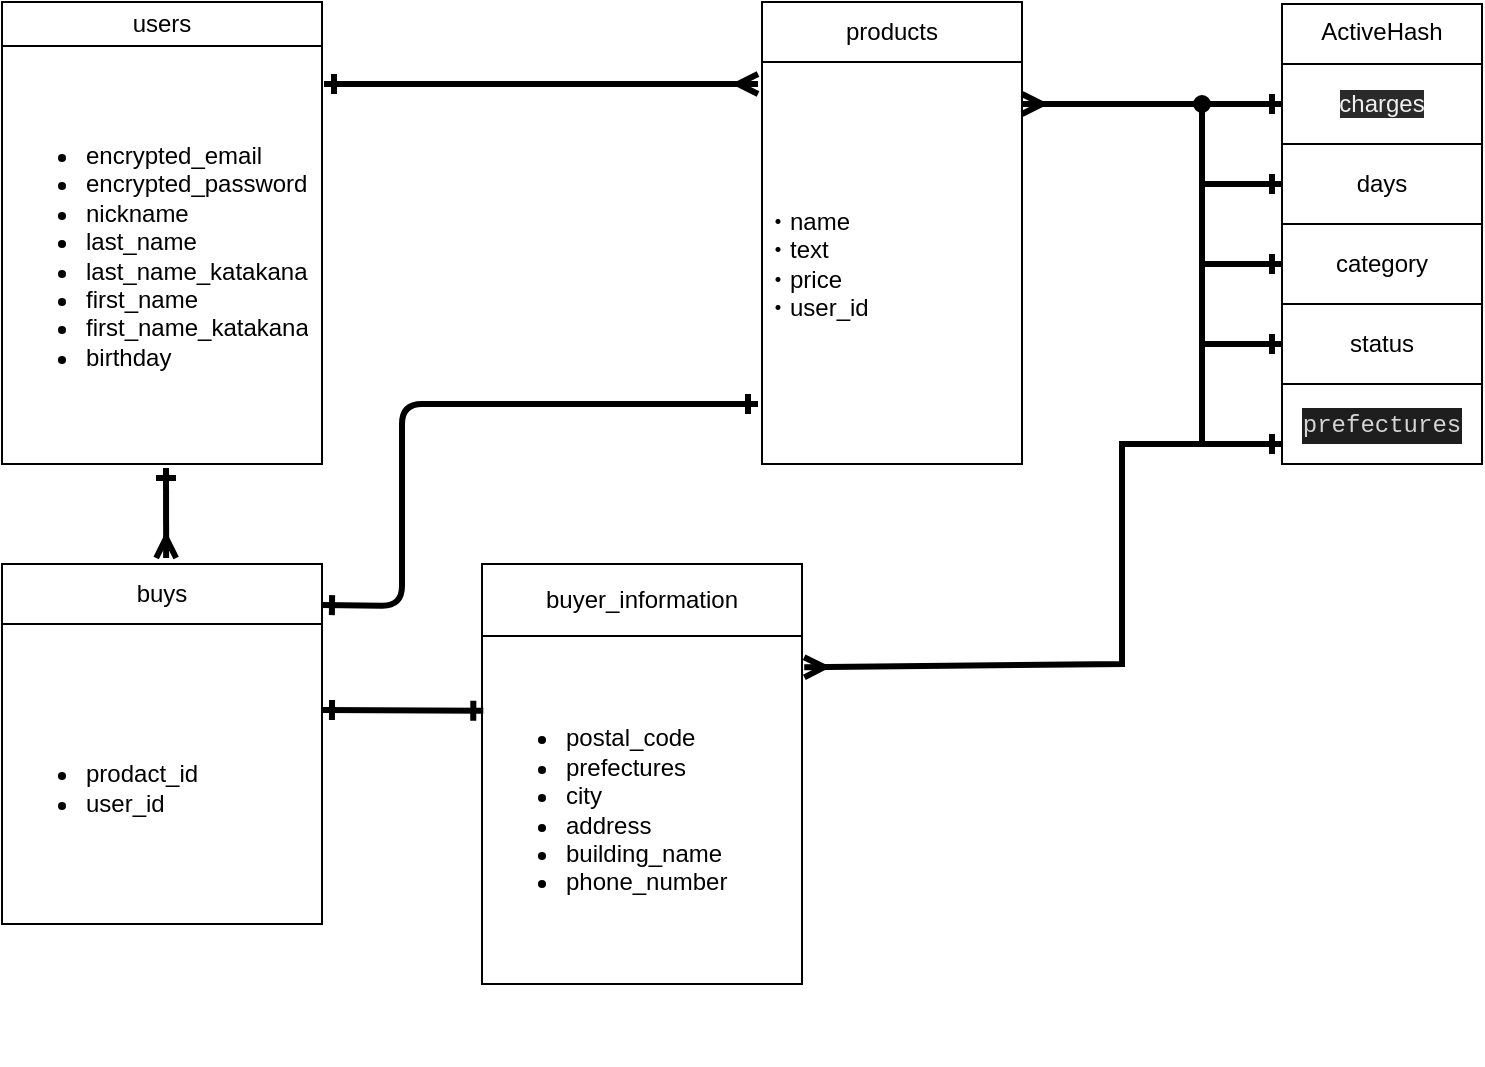 <mxfile version="13.10.0" type="embed">
    <diagram id="D8iwyfPVuVP7jHjBkO_9" name="ページ1">
        <mxGraphModel dx="877" dy="756" grid="1" gridSize="10" guides="1" tooltips="1" connect="1" arrows="1" fold="1" page="1" pageScale="1" pageWidth="827" pageHeight="1169" math="0" shadow="0">
            <root>
                <mxCell id="0"/>
                <mxCell id="1" parent="0"/>
                <mxCell id="9" value="" style="shape=table;html=1;whiteSpace=wrap;startSize=0;container=1;collapsible=0;childLayout=tableLayout;" parent="1" vertex="1">
                    <mxGeometry y="39" width="160" height="231" as="geometry"/>
                </mxCell>
                <mxCell id="10" value="" style="shape=partialRectangle;html=1;whiteSpace=wrap;collapsible=0;dropTarget=0;pointerEvents=0;fillColor=none;top=0;left=0;bottom=0;right=0;points=[[0,0.5],[1,0.5]];portConstraint=eastwest;" parent="9" vertex="1">
                    <mxGeometry width="160" height="22" as="geometry"/>
                </mxCell>
                <mxCell id="11" value="users" style="shape=partialRectangle;html=1;whiteSpace=wrap;connectable=0;overflow=hidden;fillColor=none;top=0;left=0;bottom=0;right=0;" parent="10" vertex="1">
                    <mxGeometry width="160" height="22" as="geometry"/>
                </mxCell>
                <mxCell id="12" value="" style="shape=partialRectangle;html=1;whiteSpace=wrap;collapsible=0;dropTarget=0;pointerEvents=0;fillColor=none;top=0;left=0;bottom=0;right=0;points=[[0,0.5],[1,0.5]];portConstraint=eastwest;" parent="9" vertex="1">
                    <mxGeometry y="22" width="160" height="209" as="geometry"/>
                </mxCell>
                <mxCell id="13" value="&lt;ul&gt;&lt;li&gt;encrypted_email&lt;/li&gt;&lt;li&gt;encrypted_password&lt;/li&gt;&lt;li&gt;nickname&lt;/li&gt;&lt;li&gt;last_name&lt;/li&gt;&lt;li&gt;last_name_katakana&lt;/li&gt;&lt;li&gt;first_name&lt;/li&gt;&lt;li&gt;first_name_katakana&lt;/li&gt;&lt;li&gt;birthday&lt;/li&gt;&lt;/ul&gt;" style="shape=partialRectangle;html=1;whiteSpace=wrap;connectable=0;overflow=hidden;fillColor=none;top=0;left=0;bottom=0;right=0;align=left;" parent="12" vertex="1">
                    <mxGeometry width="160" height="209" as="geometry"/>
                </mxCell>
                <mxCell id="14" value="" style="shape=partialRectangle;html=1;whiteSpace=wrap;collapsible=0;dropTarget=0;pointerEvents=0;fillColor=none;top=0;left=0;bottom=0;right=0;points=[[0,0.5],[1,0.5]];portConstraint=eastwest;" parent="1" vertex="1">
                    <mxGeometry x="90" y="50" width="140" height="20" as="geometry"/>
                </mxCell>
                <mxCell id="15" value="" style="shape=partialRectangle;html=1;whiteSpace=wrap;connectable=0;overflow=hidden;fillColor=none;top=0;left=0;bottom=0;right=0;" parent="14" vertex="1">
                    <mxGeometry width="140" height="20" as="geometry"/>
                </mxCell>
                <mxCell id="30" value="" style="shape=table;html=1;whiteSpace=wrap;startSize=0;container=1;collapsible=0;childLayout=tableLayout;" parent="1" vertex="1">
                    <mxGeometry y="320" width="160" height="180" as="geometry"/>
                </mxCell>
                <mxCell id="31" value="" style="shape=partialRectangle;html=1;whiteSpace=wrap;collapsible=0;dropTarget=0;pointerEvents=0;fillColor=none;top=0;left=0;bottom=0;right=0;points=[[0,0.5],[1,0.5]];portConstraint=eastwest;" parent="30" vertex="1">
                    <mxGeometry width="160" height="30" as="geometry"/>
                </mxCell>
                <mxCell id="32" value="buys" style="shape=partialRectangle;html=1;whiteSpace=wrap;connectable=0;overflow=hidden;fillColor=none;top=0;left=0;bottom=0;right=0;" parent="31" vertex="1">
                    <mxGeometry width="160" height="30" as="geometry"/>
                </mxCell>
                <mxCell id="33" value="" style="shape=partialRectangle;html=1;whiteSpace=wrap;collapsible=0;dropTarget=0;pointerEvents=0;fillColor=none;top=0;left=0;bottom=0;right=0;points=[[0,0.5],[1,0.5]];portConstraint=eastwest;" parent="30" vertex="1">
                    <mxGeometry y="30" width="160" height="150" as="geometry"/>
                </mxCell>
                <mxCell id="34" value="&lt;div&gt;&lt;br&gt;&lt;/div&gt;&lt;ul&gt;&lt;li&gt;prodact_id&lt;/li&gt;&lt;li&gt;user_id&lt;/li&gt;&lt;/ul&gt;" style="shape=partialRectangle;html=1;whiteSpace=wrap;connectable=0;overflow=hidden;fillColor=none;top=0;left=0;bottom=0;right=0;align=left;" parent="33" vertex="1">
                    <mxGeometry width="160" height="150" as="geometry"/>
                </mxCell>
                <mxCell id="35" value="" style="shape=table;html=1;whiteSpace=wrap;startSize=0;container=1;collapsible=0;childLayout=tableLayout;" parent="1" vertex="1">
                    <mxGeometry x="240" y="320" width="160" height="210" as="geometry"/>
                </mxCell>
                <mxCell id="36" value="" style="shape=partialRectangle;html=1;whiteSpace=wrap;collapsible=0;dropTarget=0;pointerEvents=0;fillColor=none;top=0;left=0;bottom=0;right=0;points=[[0,0.5],[1,0.5]];portConstraint=eastwest;" parent="35" vertex="1">
                    <mxGeometry width="160" height="36" as="geometry"/>
                </mxCell>
                <mxCell id="37" value="buyer_information" style="shape=partialRectangle;html=1;whiteSpace=wrap;connectable=0;overflow=hidden;fillColor=none;top=0;left=0;bottom=0;right=0;" parent="36" vertex="1">
                    <mxGeometry width="160" height="36" as="geometry"/>
                </mxCell>
                <mxCell id="38" value="" style="shape=partialRectangle;html=1;whiteSpace=wrap;collapsible=0;dropTarget=0;pointerEvents=0;fillColor=none;top=0;left=0;bottom=0;right=0;points=[[0,0.5],[1,0.5]];portConstraint=eastwest;" parent="35" vertex="1">
                    <mxGeometry y="36" width="160" height="174" as="geometry"/>
                </mxCell>
                <mxCell id="39" value="&lt;ul&gt;&lt;li&gt;postal_code&lt;/li&gt;&lt;li&gt;prefectures&lt;/li&gt;&lt;li&gt;city&lt;/li&gt;&lt;li&gt;address&lt;/li&gt;&lt;li&gt;building_name&lt;/li&gt;&lt;li&gt;phone_number&lt;/li&gt;&lt;/ul&gt;" style="shape=partialRectangle;html=1;whiteSpace=wrap;connectable=0;overflow=hidden;fillColor=none;top=0;left=0;bottom=0;right=0;align=left;" parent="38" vertex="1">
                    <mxGeometry width="160" height="174" as="geometry"/>
                </mxCell>
                <mxCell id="42" value="" style="fontSize=12;html=1;endArrow=ERone;startArrow=ERone;strokeWidth=3;entryX=0.004;entryY=0.215;entryDx=0;entryDy=0;entryPerimeter=0;endFill=0;startFill=0;" parent="1" target="38" edge="1">
                    <mxGeometry width="100" height="100" relative="1" as="geometry">
                        <mxPoint x="160" y="393" as="sourcePoint"/>
                        <mxPoint x="300" y="420" as="targetPoint"/>
                    </mxGeometry>
                </mxCell>
                <mxCell id="49" style="edgeStyle=none;rounded=0;orthogonalLoop=1;jettySize=auto;html=1;exitX=0.5;exitY=1;exitDx=0;exitDy=0;startArrow=ERone;startFill=0;endArrow=ERmany;endFill=0;strokeWidth=3;" parent="1" edge="1">
                    <mxGeometry relative="1" as="geometry">
                        <mxPoint x="320" y="560" as="sourcePoint"/>
                        <mxPoint x="320" y="560" as="targetPoint"/>
                    </mxGeometry>
                </mxCell>
                <mxCell id="78" value="" style="edgeStyle=entityRelationEdgeStyle;fontSize=12;html=1;endArrow=ERmany;startArrow=ERone;strokeWidth=3;endFill=0;startFill=0;" parent="1" edge="1">
                    <mxGeometry width="100" height="100" relative="1" as="geometry">
                        <mxPoint x="161" y="80" as="sourcePoint"/>
                        <mxPoint x="378" y="80" as="targetPoint"/>
                    </mxGeometry>
                </mxCell>
                <mxCell id="80" value="" style="shape=table;html=1;whiteSpace=wrap;startSize=0;container=1;collapsible=0;childLayout=tableLayout;" parent="1" vertex="1">
                    <mxGeometry x="380" y="39" width="130" height="231" as="geometry"/>
                </mxCell>
                <mxCell id="81" value="" style="shape=partialRectangle;html=1;whiteSpace=wrap;collapsible=0;dropTarget=0;pointerEvents=0;fillColor=none;top=0;left=0;bottom=0;right=0;points=[[0,0.5],[1,0.5]];portConstraint=eastwest;" parent="80" vertex="1">
                    <mxGeometry width="130" height="30" as="geometry"/>
                </mxCell>
                <mxCell id="82" value="products" style="shape=partialRectangle;html=1;whiteSpace=wrap;connectable=0;overflow=hidden;fillColor=none;top=0;left=0;bottom=0;right=0;" parent="81" vertex="1">
                    <mxGeometry width="130" height="30" as="geometry"/>
                </mxCell>
                <mxCell id="83" value="" style="shape=partialRectangle;html=1;whiteSpace=wrap;collapsible=0;dropTarget=0;pointerEvents=0;fillColor=none;top=0;left=0;bottom=0;right=0;points=[[0,0.5],[1,0.5]];portConstraint=eastwest;" parent="80" vertex="1">
                    <mxGeometry y="30" width="130" height="201" as="geometry"/>
                </mxCell>
                <mxCell id="84" value="&lt;span&gt;・name&lt;/span&gt;&lt;br&gt;&lt;span&gt;・text&lt;/span&gt;&lt;br&gt;&lt;span&gt;・price&lt;/span&gt;&lt;div style=&quot;display: inline&quot;&gt;&lt;span&gt;&lt;br&gt;&lt;/span&gt;・user_id&lt;span&gt;&lt;br&gt;&lt;/span&gt;&lt;/div&gt;&lt;span style=&quot;color: rgba(0 , 0 , 0 , 0) ; font-family: monospace ; font-size: 0px&quot;&gt;&lt;ul&gt;&lt;li&gt;&lt;span style=&quot;color: rgba(0 , 0 , 0 , 0) ; font-family: monospace ; font-size: 0px&quot;&gt;&lt;div&gt;&lt;span&gt;%3CmxGraphModel%3E%3Croot%3E%3CmxCell%20id%3D%220%22%2F%3E%3CmxCell%20id%3D%221%22%20parent%3D%220%22%2F%3E%3CmxCell%20id%3D%222%22%20value%3D%22%22%20style%3D%22edgeStyle%3DentityRelationEdgeStyle%3BfontSize%3D12%3Bhtml%3D1%3BendArrow%3DERone%3BstartArrow%3DERmany%3BstrokeWidth%3D3%3BendFill%3D0%3BstartFill%3D0%3B%22%20edge%3D%221%22%20parent%3D%221%22%3E%3CmxGeometry%20width%3D%22100%22%20height%3D%22100%22%20relative%3D%221%22%20as%3D%22geometry%22%3E%3CmxPoint%20x%3D%22360.0%22%20y%3D%22110%22%20as%3D%22sourcePoint%22%2F%3E%3CmxPoint%20x%3D%22400.0%22%20y%3D%22110.34%22%20as%3D%22targetPoint%22%2F%3E%3C%2FmxGeometry%3E%3C%2FmxCell%3E%3C%2Froot%3E%3C%2FmxGraphModel%3E&lt;/span&gt;&lt;/div&gt;&lt;/span&gt;&lt;/li&gt;&lt;/ul&gt;&lt;/span&gt;" style="shape=partialRectangle;html=1;whiteSpace=wrap;connectable=0;overflow=hidden;fillColor=none;top=0;left=0;bottom=0;right=0;align=left;" parent="83" vertex="1">
                    <mxGeometry width="130" height="201" as="geometry"/>
                </mxCell>
                <mxCell id="115" value="" style="fontSize=12;html=1;endArrow=ERone;startArrow=ERone;strokeWidth=3;endFill=0;startFill=0;" edge="1" parent="1">
                    <mxGeometry width="100" height="100" relative="1" as="geometry">
                        <mxPoint x="160" y="340.5" as="sourcePoint"/>
                        <mxPoint x="378" y="240" as="targetPoint"/>
                        <Array as="points">
                            <mxPoint x="200" y="341"/>
                            <mxPoint x="200" y="240"/>
                            <mxPoint x="350" y="240"/>
                        </Array>
                    </mxGeometry>
                </mxCell>
                <mxCell id="116" value="" style="fontSize=12;html=1;endArrow=ERmany;startArrow=ERone;strokeWidth=3;entryX=0.513;entryY=-0.1;entryDx=0;entryDy=0;entryPerimeter=0;endFill=0;startFill=0;" edge="1" parent="1" target="31">
                    <mxGeometry width="100" height="100" relative="1" as="geometry">
                        <mxPoint x="82" y="272" as="sourcePoint"/>
                        <mxPoint x="120.32" y="290.605" as="targetPoint"/>
                    </mxGeometry>
                </mxCell>
                <mxCell id="127" value="" style="edgeStyle=entityRelationEdgeStyle;fontSize=12;html=1;endArrow=oval;startArrow=ERmany;strokeWidth=3;endFill=1;startFill=0;" edge="1" parent="1">
                    <mxGeometry width="100" height="100" relative="1" as="geometry">
                        <mxPoint x="510" y="90" as="sourcePoint"/>
                        <mxPoint x="600" y="90" as="targetPoint"/>
                    </mxGeometry>
                </mxCell>
                <mxCell id="135" value="" style="group" vertex="1" connectable="0" parent="1">
                    <mxGeometry x="640" y="40" width="100" height="230" as="geometry"/>
                </mxCell>
                <mxCell id="134" value="ActiveHash" style="whiteSpace=wrap;html=1;align=center;verticalAlign=top;" vertex="1" parent="135">
                    <mxGeometry width="100" height="230" as="geometry"/>
                </mxCell>
                <mxCell id="130" value="days" style="whiteSpace=wrap;html=1;align=center;" vertex="1" parent="135">
                    <mxGeometry y="70" width="100" height="40" as="geometry"/>
                </mxCell>
                <mxCell id="131" value="category&lt;span style=&quot;color: rgba(0 , 0 , 0 , 0) ; font-family: monospace ; font-size: 0px&quot;&gt;%3CmxGraphModel%3E%3Croot%3E%3CmxCell%20id%3D%220%22%2F%3E%3CmxCell%20id%3D%221%22%20parent%3D%220%22%2F%3E%3CmxCell%20id%3D%222%22%20value%3D%22days%22%20style%3D%22whiteSpace%3Dwrap%3Bhtml%3D1%3Balign%3Dcenter%3B%22%20vertex%3D%221%22%20parent%3D%221%22%3E%3CmxGeometry%20x%3D%22600%22%20y%3D%22280%22%20width%3D%22100%22%20height%3D%2240%22%20as%3D%22geometry%22%2F%3E%3C%2FmxCell%3E%3C%2Froot%3E%3C%2FmxGraphModel%3E&lt;/span&gt;" style="whiteSpace=wrap;html=1;align=center;" vertex="1" parent="135">
                    <mxGeometry y="110" width="100" height="40" as="geometry"/>
                </mxCell>
                <mxCell id="132" value="status" style="whiteSpace=wrap;html=1;align=center;" vertex="1" parent="135">
                    <mxGeometry y="150" width="100" height="40" as="geometry"/>
                </mxCell>
                <mxCell id="133" value="&lt;meta charset=&quot;utf-8&quot;&gt;&lt;span style=&quot;color: rgb(240, 240, 240); font-size: 12px; font-style: normal; font-weight: 400; letter-spacing: normal; text-align: left; text-indent: 0px; text-transform: none; word-spacing: 0px; background-color: rgb(42, 42, 42); font-family: helvetica;&quot;&gt;c&lt;/span&gt;&lt;span style=&quot;color: rgb(240, 240, 240); font-family: helvetica; font-size: 12px; font-style: normal; font-weight: 400; letter-spacing: normal; text-align: left; text-indent: 0px; text-transform: none; word-spacing: 0px; background-color: rgb(42, 42, 42);&quot;&gt;harges&lt;/span&gt;" style="whiteSpace=wrap;html=1;align=center;" vertex="1" parent="135">
                    <mxGeometry y="30" width="100" height="40" as="geometry"/>
                </mxCell>
                <mxCell id="129" value="&lt;div style=&quot;color: rgb(212 , 212 , 212) ; background-color: rgb(30 , 30 , 30) ; font-family: &amp;#34;menlo&amp;#34; , &amp;#34;monaco&amp;#34; , &amp;#34;courier new&amp;#34; , monospace ; line-height: 18px&quot;&gt;prefectures&lt;/div&gt;" style="whiteSpace=wrap;html=1;align=center;" vertex="1" parent="135">
                    <mxGeometry y="190" width="100" height="40" as="geometry"/>
                </mxCell>
                <mxCell id="136" value="" style="endArrow=ERone;html=1;rounded=0;strokeWidth=3;endFill=0;" edge="1" parent="1">
                    <mxGeometry relative="1" as="geometry">
                        <mxPoint x="550" y="90" as="sourcePoint"/>
                        <mxPoint x="640" y="90" as="targetPoint"/>
                    </mxGeometry>
                </mxCell>
                <mxCell id="141" value="" style="endArrow=ERone;html=1;rounded=0;strokeWidth=3;startArrow=ERmany;startFill=0;exitX=1.007;exitY=0.09;exitDx=0;exitDy=0;exitPerimeter=0;endFill=0;" edge="1" parent="1" source="38">
                    <mxGeometry relative="1" as="geometry">
                        <mxPoint x="406" y="530" as="sourcePoint"/>
                        <mxPoint x="640" y="260" as="targetPoint"/>
                        <Array as="points">
                            <mxPoint x="560" y="370"/>
                            <mxPoint x="560" y="260"/>
                        </Array>
                    </mxGeometry>
                </mxCell>
                <mxCell id="142" value="" style="endArrow=ERone;html=1;rounded=0;strokeWidth=3;endFill=0;" edge="1" parent="1">
                    <mxGeometry relative="1" as="geometry">
                        <mxPoint x="600" y="170" as="sourcePoint"/>
                        <mxPoint x="640" y="170" as="targetPoint"/>
                    </mxGeometry>
                </mxCell>
                <mxCell id="143" value="" style="endArrow=ERone;html=1;rounded=0;strokeWidth=3;endFill=0;" edge="1" parent="1">
                    <mxGeometry relative="1" as="geometry">
                        <mxPoint x="600" y="210" as="sourcePoint"/>
                        <mxPoint x="640" y="210" as="targetPoint"/>
                    </mxGeometry>
                </mxCell>
                <mxCell id="144" value="" style="endArrow=ERone;html=1;rounded=0;strokeWidth=3;endFill=0;" edge="1" parent="1">
                    <mxGeometry relative="1" as="geometry">
                        <mxPoint x="600" y="130" as="sourcePoint"/>
                        <mxPoint x="640" y="130" as="targetPoint"/>
                    </mxGeometry>
                </mxCell>
                <mxCell id="147" value="" style="endArrow=none;html=1;rounded=0;strokeWidth=3;endFill=0;" edge="1" parent="1">
                    <mxGeometry relative="1" as="geometry">
                        <mxPoint x="600" y="90" as="sourcePoint"/>
                        <mxPoint x="600" y="260" as="targetPoint"/>
                    </mxGeometry>
                </mxCell>
            </root>
        </mxGraphModel>
    </diagram>
</mxfile>